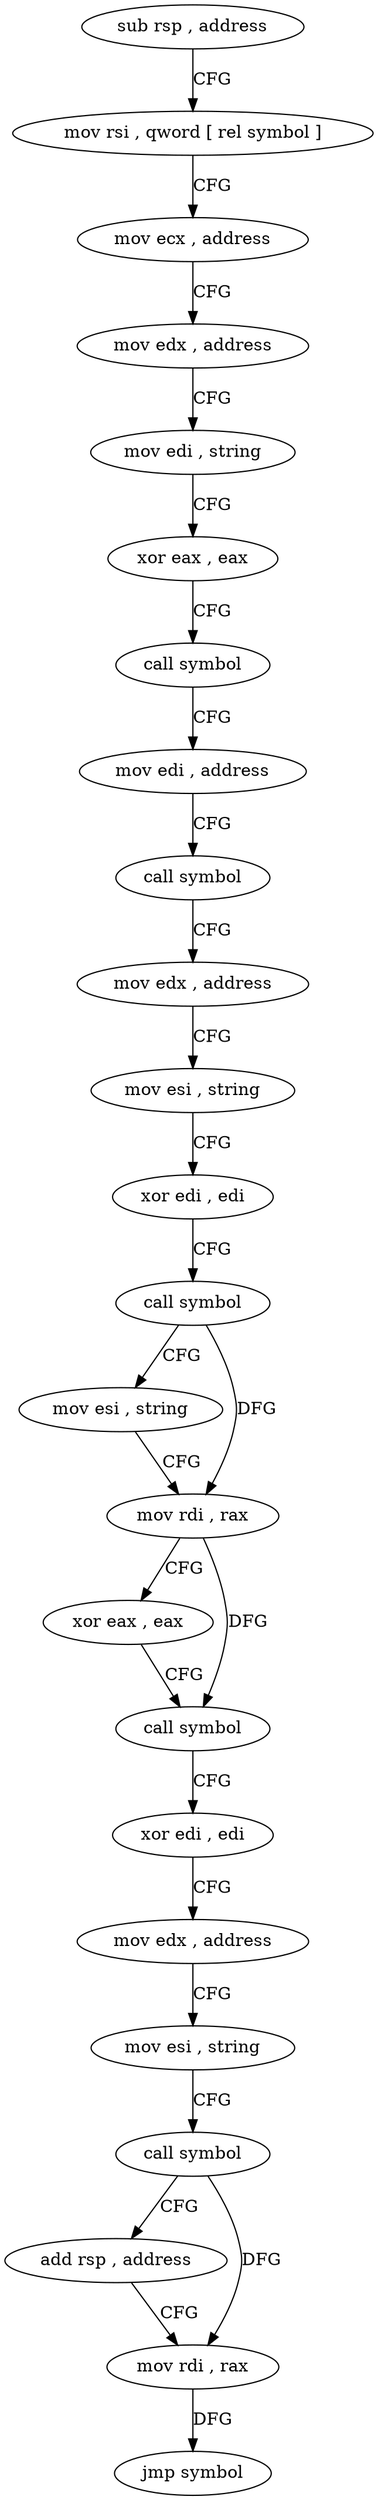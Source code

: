 digraph "func" {
"4213504" [label = "sub rsp , address" ]
"4213508" [label = "mov rsi , qword [ rel symbol ]" ]
"4213515" [label = "mov ecx , address" ]
"4213520" [label = "mov edx , address" ]
"4213525" [label = "mov edi , string" ]
"4213530" [label = "xor eax , eax" ]
"4213532" [label = "call symbol" ]
"4213537" [label = "mov edi , address" ]
"4213542" [label = "call symbol" ]
"4213547" [label = "mov edx , address" ]
"4213552" [label = "mov esi , string" ]
"4213557" [label = "xor edi , edi" ]
"4213559" [label = "call symbol" ]
"4213564" [label = "mov esi , string" ]
"4213569" [label = "mov rdi , rax" ]
"4213572" [label = "xor eax , eax" ]
"4213574" [label = "call symbol" ]
"4213579" [label = "xor edi , edi" ]
"4213581" [label = "mov edx , address" ]
"4213586" [label = "mov esi , string" ]
"4213591" [label = "call symbol" ]
"4213596" [label = "add rsp , address" ]
"4213600" [label = "mov rdi , rax" ]
"4213603" [label = "jmp symbol" ]
"4213504" -> "4213508" [ label = "CFG" ]
"4213508" -> "4213515" [ label = "CFG" ]
"4213515" -> "4213520" [ label = "CFG" ]
"4213520" -> "4213525" [ label = "CFG" ]
"4213525" -> "4213530" [ label = "CFG" ]
"4213530" -> "4213532" [ label = "CFG" ]
"4213532" -> "4213537" [ label = "CFG" ]
"4213537" -> "4213542" [ label = "CFG" ]
"4213542" -> "4213547" [ label = "CFG" ]
"4213547" -> "4213552" [ label = "CFG" ]
"4213552" -> "4213557" [ label = "CFG" ]
"4213557" -> "4213559" [ label = "CFG" ]
"4213559" -> "4213564" [ label = "CFG" ]
"4213559" -> "4213569" [ label = "DFG" ]
"4213564" -> "4213569" [ label = "CFG" ]
"4213569" -> "4213572" [ label = "CFG" ]
"4213569" -> "4213574" [ label = "DFG" ]
"4213572" -> "4213574" [ label = "CFG" ]
"4213574" -> "4213579" [ label = "CFG" ]
"4213579" -> "4213581" [ label = "CFG" ]
"4213581" -> "4213586" [ label = "CFG" ]
"4213586" -> "4213591" [ label = "CFG" ]
"4213591" -> "4213596" [ label = "CFG" ]
"4213591" -> "4213600" [ label = "DFG" ]
"4213596" -> "4213600" [ label = "CFG" ]
"4213600" -> "4213603" [ label = "DFG" ]
}
